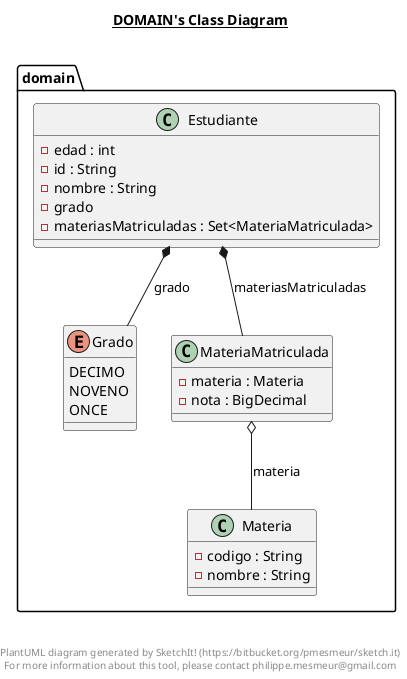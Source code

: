 @startuml

title __DOMAIN's Class Diagram__\n

  namespace domain {
    class domain.Estudiante {
        - edad : int
        - id : String
        - nombre : String
        - grado
        - materiasMatriculadas : Set<MateriaMatriculada>
    }
  }


  namespace domain {
    enum Grado {
      DECIMO
      NOVENO
      ONCE
    }
  }
  

  namespace domain {
    class domain.Materia {
        - codigo : String
        - nombre : String
    }
  }
  

  namespace domain {
    class domain.MateriaMatriculada {
        - materia : Materia
        - nota : BigDecimal
    }
  }
  

  domain.MateriaMatriculada o-- domain.Materia : materia
  domain.Estudiante *-- domain.MateriaMatriculada : materiasMatriculadas
  domain.Estudiante *-- domain.Grado : grado


right footer


PlantUML diagram generated by SketchIt! (https://bitbucket.org/pmesmeur/sketch.it)
For more information about this tool, please contact philippe.mesmeur@gmail.com
endfooter

@enduml
